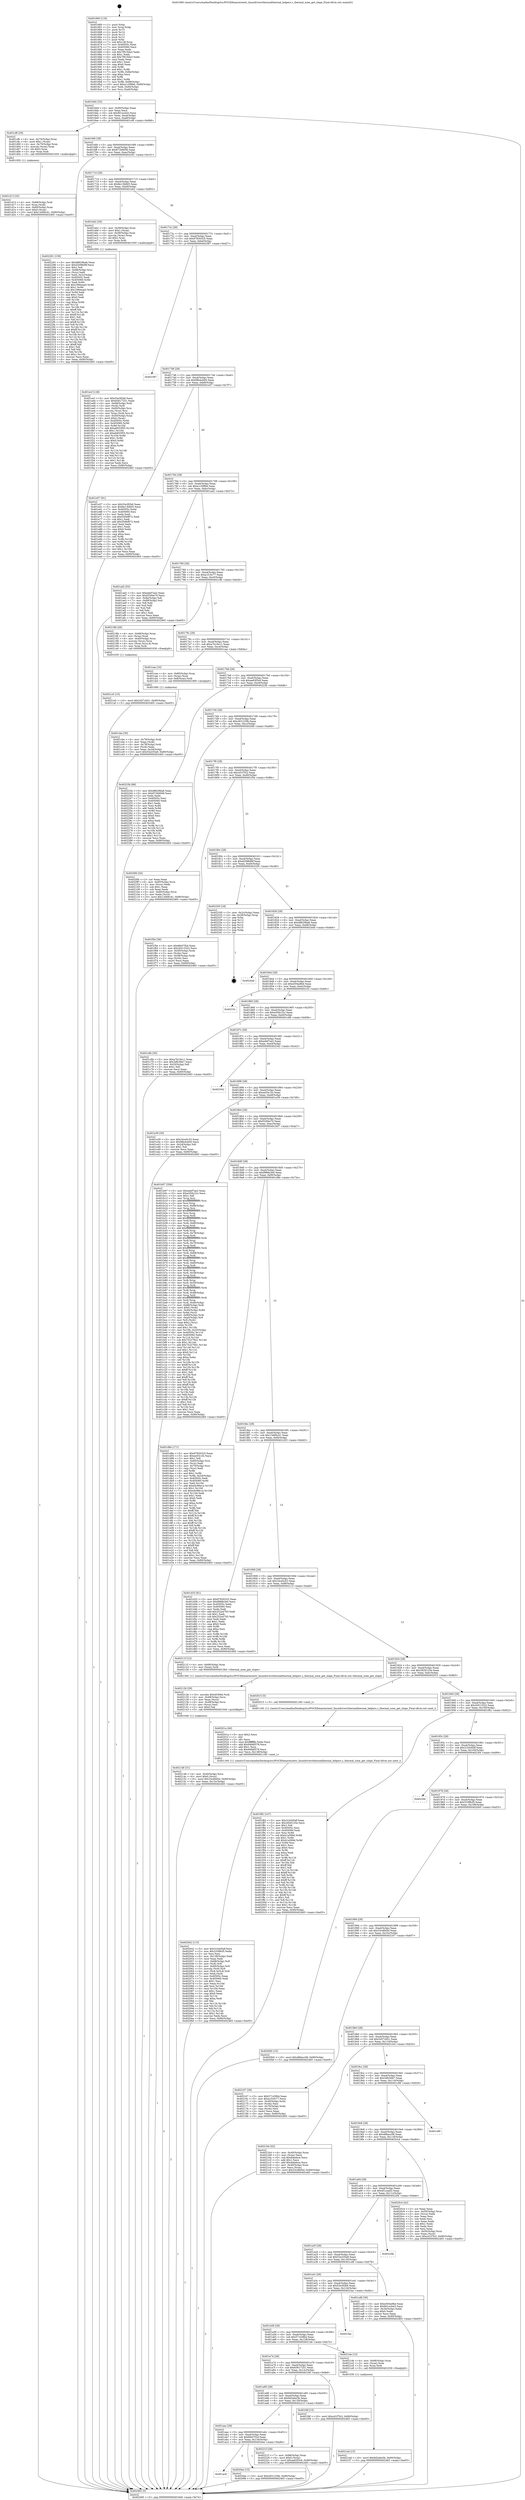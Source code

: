 digraph "0x401660" {
  label = "0x401660 (/mnt/c/Users/mathe/Desktop/tcc/POCII/binaries/extr_linuxdriversthermalthermal_helpers.c_thermal_zone_get_slope_Final-ollvm.out::main(0))"
  labelloc = "t"
  node[shape=record]

  Entry [label="",width=0.3,height=0.3,shape=circle,fillcolor=black,style=filled]
  "0x4016d4" [label="{
     0x4016d4 [32]\l
     | [instrs]\l
     &nbsp;&nbsp;0x4016d4 \<+6\>: mov -0x90(%rbp),%eax\l
     &nbsp;&nbsp;0x4016da \<+2\>: mov %eax,%ecx\l
     &nbsp;&nbsp;0x4016dc \<+6\>: sub $0x801ecb43,%ecx\l
     &nbsp;&nbsp;0x4016e2 \<+6\>: mov %eax,-0xa4(%rbp)\l
     &nbsp;&nbsp;0x4016e8 \<+6\>: mov %ecx,-0xa8(%rbp)\l
     &nbsp;&nbsp;0x4016ee \<+6\>: je 0000000000401cf6 \<main+0x696\>\l
  }"]
  "0x401cf6" [label="{
     0x401cf6 [29]\l
     | [instrs]\l
     &nbsp;&nbsp;0x401cf6 \<+4\>: mov -0x70(%rbp),%rax\l
     &nbsp;&nbsp;0x401cfa \<+6\>: movl $0x1,(%rax)\l
     &nbsp;&nbsp;0x401d00 \<+4\>: mov -0x70(%rbp),%rax\l
     &nbsp;&nbsp;0x401d04 \<+3\>: movslq (%rax),%rax\l
     &nbsp;&nbsp;0x401d07 \<+4\>: shl $0x3,%rax\l
     &nbsp;&nbsp;0x401d0b \<+3\>: mov %rax,%rdi\l
     &nbsp;&nbsp;0x401d0e \<+5\>: call 0000000000401050 \<malloc@plt\>\l
     | [calls]\l
     &nbsp;&nbsp;0x401050 \{1\} (unknown)\l
  }"]
  "0x4016f4" [label="{
     0x4016f4 [28]\l
     | [instrs]\l
     &nbsp;&nbsp;0x4016f4 \<+5\>: jmp 00000000004016f9 \<main+0x99\>\l
     &nbsp;&nbsp;0x4016f9 \<+6\>: mov -0xa4(%rbp),%eax\l
     &nbsp;&nbsp;0x4016ff \<+5\>: sub $0x872b6006,%eax\l
     &nbsp;&nbsp;0x401704 \<+6\>: mov %eax,-0xac(%rbp)\l
     &nbsp;&nbsp;0x40170a \<+6\>: je 0000000000402291 \<main+0xc31\>\l
  }"]
  Exit [label="",width=0.3,height=0.3,shape=circle,fillcolor=black,style=filled,peripheries=2]
  "0x402291" [label="{
     0x402291 [159]\l
     | [instrs]\l
     &nbsp;&nbsp;0x402291 \<+5\>: mov $0xd8629ba6,%eax\l
     &nbsp;&nbsp;0x402296 \<+5\>: mov $0xd2096d9f,%ecx\l
     &nbsp;&nbsp;0x40229b \<+2\>: mov $0x1,%dl\l
     &nbsp;&nbsp;0x40229d \<+7\>: mov -0x88(%rbp),%rsi\l
     &nbsp;&nbsp;0x4022a4 \<+2\>: mov (%rsi),%edi\l
     &nbsp;&nbsp;0x4022a6 \<+3\>: mov %edi,-0x2c(%rbp)\l
     &nbsp;&nbsp;0x4022a9 \<+7\>: mov 0x40505c,%edi\l
     &nbsp;&nbsp;0x4022b0 \<+8\>: mov 0x405060,%r8d\l
     &nbsp;&nbsp;0x4022b8 \<+3\>: mov %edi,%r9d\l
     &nbsp;&nbsp;0x4022bb \<+7\>: add $0x199eeaa5,%r9d\l
     &nbsp;&nbsp;0x4022c2 \<+4\>: sub $0x1,%r9d\l
     &nbsp;&nbsp;0x4022c6 \<+7\>: sub $0x199eeaa5,%r9d\l
     &nbsp;&nbsp;0x4022cd \<+4\>: imul %r9d,%edi\l
     &nbsp;&nbsp;0x4022d1 \<+3\>: and $0x1,%edi\l
     &nbsp;&nbsp;0x4022d4 \<+3\>: cmp $0x0,%edi\l
     &nbsp;&nbsp;0x4022d7 \<+4\>: sete %r10b\l
     &nbsp;&nbsp;0x4022db \<+4\>: cmp $0xa,%r8d\l
     &nbsp;&nbsp;0x4022df \<+4\>: setl %r11b\l
     &nbsp;&nbsp;0x4022e3 \<+3\>: mov %r10b,%bl\l
     &nbsp;&nbsp;0x4022e6 \<+3\>: xor $0xff,%bl\l
     &nbsp;&nbsp;0x4022e9 \<+3\>: mov %r11b,%r14b\l
     &nbsp;&nbsp;0x4022ec \<+4\>: xor $0xff,%r14b\l
     &nbsp;&nbsp;0x4022f0 \<+3\>: xor $0x1,%dl\l
     &nbsp;&nbsp;0x4022f3 \<+3\>: mov %bl,%r15b\l
     &nbsp;&nbsp;0x4022f6 \<+4\>: and $0xff,%r15b\l
     &nbsp;&nbsp;0x4022fa \<+3\>: and %dl,%r10b\l
     &nbsp;&nbsp;0x4022fd \<+3\>: mov %r14b,%r12b\l
     &nbsp;&nbsp;0x402300 \<+4\>: and $0xff,%r12b\l
     &nbsp;&nbsp;0x402304 \<+3\>: and %dl,%r11b\l
     &nbsp;&nbsp;0x402307 \<+3\>: or %r10b,%r15b\l
     &nbsp;&nbsp;0x40230a \<+3\>: or %r11b,%r12b\l
     &nbsp;&nbsp;0x40230d \<+3\>: xor %r12b,%r15b\l
     &nbsp;&nbsp;0x402310 \<+3\>: or %r14b,%bl\l
     &nbsp;&nbsp;0x402313 \<+3\>: xor $0xff,%bl\l
     &nbsp;&nbsp;0x402316 \<+3\>: or $0x1,%dl\l
     &nbsp;&nbsp;0x402319 \<+2\>: and %dl,%bl\l
     &nbsp;&nbsp;0x40231b \<+3\>: or %bl,%r15b\l
     &nbsp;&nbsp;0x40231e \<+4\>: test $0x1,%r15b\l
     &nbsp;&nbsp;0x402322 \<+3\>: cmovne %ecx,%eax\l
     &nbsp;&nbsp;0x402325 \<+6\>: mov %eax,-0x90(%rbp)\l
     &nbsp;&nbsp;0x40232b \<+5\>: jmp 0000000000402465 \<main+0xe05\>\l
  }"]
  "0x401710" [label="{
     0x401710 [28]\l
     | [instrs]\l
     &nbsp;&nbsp;0x401710 \<+5\>: jmp 0000000000401715 \<main+0xb5\>\l
     &nbsp;&nbsp;0x401715 \<+6\>: mov -0xa4(%rbp),%eax\l
     &nbsp;&nbsp;0x40171b \<+5\>: sub $0x8e13b9d3,%eax\l
     &nbsp;&nbsp;0x401720 \<+6\>: mov %eax,-0xb0(%rbp)\l
     &nbsp;&nbsp;0x401726 \<+6\>: je 0000000000401eb2 \<main+0x852\>\l
  }"]
  "0x4021ed" [label="{
     0x4021ed [15]\l
     | [instrs]\l
     &nbsp;&nbsp;0x4021ed \<+10\>: movl $0x6d2ebe3b,-0x90(%rbp)\l
     &nbsp;&nbsp;0x4021f7 \<+5\>: jmp 0000000000402465 \<main+0xe05\>\l
  }"]
  "0x401eb2" [label="{
     0x401eb2 [29]\l
     | [instrs]\l
     &nbsp;&nbsp;0x401eb2 \<+4\>: mov -0x58(%rbp),%rax\l
     &nbsp;&nbsp;0x401eb6 \<+6\>: movl $0x1,(%rax)\l
     &nbsp;&nbsp;0x401ebc \<+4\>: mov -0x58(%rbp),%rax\l
     &nbsp;&nbsp;0x401ec0 \<+3\>: movslq (%rax),%rax\l
     &nbsp;&nbsp;0x401ec3 \<+4\>: shl $0x2,%rax\l
     &nbsp;&nbsp;0x401ec7 \<+3\>: mov %rax,%rdi\l
     &nbsp;&nbsp;0x401eca \<+5\>: call 0000000000401050 \<malloc@plt\>\l
     | [calls]\l
     &nbsp;&nbsp;0x401050 \{1\} (unknown)\l
  }"]
  "0x40172c" [label="{
     0x40172c [28]\l
     | [instrs]\l
     &nbsp;&nbsp;0x40172c \<+5\>: jmp 0000000000401731 \<main+0xd1\>\l
     &nbsp;&nbsp;0x401731 \<+6\>: mov -0xa4(%rbp),%eax\l
     &nbsp;&nbsp;0x401737 \<+5\>: sub $0x97830325,%eax\l
     &nbsp;&nbsp;0x40173c \<+6\>: mov %eax,-0xb4(%rbp)\l
     &nbsp;&nbsp;0x401742 \<+6\>: je 0000000000402387 \<main+0xd27\>\l
  }"]
  "0x4021a5" [label="{
     0x4021a5 [15]\l
     | [instrs]\l
     &nbsp;&nbsp;0x4021a5 \<+10\>: movl $0x3457cb51,-0x90(%rbp)\l
     &nbsp;&nbsp;0x4021af \<+5\>: jmp 0000000000402465 \<main+0xe05\>\l
  }"]
  "0x402387" [label="{
     0x402387\l
  }", style=dashed]
  "0x401748" [label="{
     0x401748 [28]\l
     | [instrs]\l
     &nbsp;&nbsp;0x401748 \<+5\>: jmp 000000000040174d \<main+0xed\>\l
     &nbsp;&nbsp;0x40174d \<+6\>: mov -0xa4(%rbp),%eax\l
     &nbsp;&nbsp;0x401753 \<+5\>: sub $0x98e4cb00,%eax\l
     &nbsp;&nbsp;0x401758 \<+6\>: mov %eax,-0xb8(%rbp)\l
     &nbsp;&nbsp;0x40175e \<+6\>: je 0000000000401e57 \<main+0x7f7\>\l
  }"]
  "0x402148" [label="{
     0x402148 [31]\l
     | [instrs]\l
     &nbsp;&nbsp;0x402148 \<+4\>: mov -0x40(%rbp),%rcx\l
     &nbsp;&nbsp;0x40214c \<+6\>: movl $0x0,(%rcx)\l
     &nbsp;&nbsp;0x402152 \<+10\>: movl $0x33cd6d5d,-0x90(%rbp)\l
     &nbsp;&nbsp;0x40215c \<+6\>: mov %eax,-0x13c(%rbp)\l
     &nbsp;&nbsp;0x402162 \<+5\>: jmp 0000000000402465 \<main+0xe05\>\l
  }"]
  "0x401e57" [label="{
     0x401e57 [91]\l
     | [instrs]\l
     &nbsp;&nbsp;0x401e57 \<+5\>: mov $0x53e3f2b6,%eax\l
     &nbsp;&nbsp;0x401e5c \<+5\>: mov $0x8e13b9d3,%ecx\l
     &nbsp;&nbsp;0x401e61 \<+7\>: mov 0x40505c,%edx\l
     &nbsp;&nbsp;0x401e68 \<+7\>: mov 0x405060,%esi\l
     &nbsp;&nbsp;0x401e6f \<+2\>: mov %edx,%edi\l
     &nbsp;&nbsp;0x401e71 \<+6\>: sub $0x550bf872,%edi\l
     &nbsp;&nbsp;0x401e77 \<+3\>: sub $0x1,%edi\l
     &nbsp;&nbsp;0x401e7a \<+6\>: add $0x550bf872,%edi\l
     &nbsp;&nbsp;0x401e80 \<+3\>: imul %edi,%edx\l
     &nbsp;&nbsp;0x401e83 \<+3\>: and $0x1,%edx\l
     &nbsp;&nbsp;0x401e86 \<+3\>: cmp $0x0,%edx\l
     &nbsp;&nbsp;0x401e89 \<+4\>: sete %r8b\l
     &nbsp;&nbsp;0x401e8d \<+3\>: cmp $0xa,%esi\l
     &nbsp;&nbsp;0x401e90 \<+4\>: setl %r9b\l
     &nbsp;&nbsp;0x401e94 \<+3\>: mov %r8b,%r10b\l
     &nbsp;&nbsp;0x401e97 \<+3\>: and %r9b,%r10b\l
     &nbsp;&nbsp;0x401e9a \<+3\>: xor %r9b,%r8b\l
     &nbsp;&nbsp;0x401e9d \<+3\>: or %r8b,%r10b\l
     &nbsp;&nbsp;0x401ea0 \<+4\>: test $0x1,%r10b\l
     &nbsp;&nbsp;0x401ea4 \<+3\>: cmovne %ecx,%eax\l
     &nbsp;&nbsp;0x401ea7 \<+6\>: mov %eax,-0x90(%rbp)\l
     &nbsp;&nbsp;0x401ead \<+5\>: jmp 0000000000402465 \<main+0xe05\>\l
  }"]
  "0x401764" [label="{
     0x401764 [28]\l
     | [instrs]\l
     &nbsp;&nbsp;0x401764 \<+5\>: jmp 0000000000401769 \<main+0x109\>\l
     &nbsp;&nbsp;0x401769 \<+6\>: mov -0xa4(%rbp),%eax\l
     &nbsp;&nbsp;0x40176f \<+5\>: sub $0xa1c5f9b6,%eax\l
     &nbsp;&nbsp;0x401774 \<+6\>: mov %eax,-0xbc(%rbp)\l
     &nbsp;&nbsp;0x40177a \<+6\>: je 0000000000401ad2 \<main+0x472\>\l
  }"]
  "0x40212b" [label="{
     0x40212b [29]\l
     | [instrs]\l
     &nbsp;&nbsp;0x40212b \<+10\>: movabs $0x4030b6,%rdi\l
     &nbsp;&nbsp;0x402135 \<+4\>: mov -0x48(%rbp),%rcx\l
     &nbsp;&nbsp;0x402139 \<+2\>: mov %eax,(%rcx)\l
     &nbsp;&nbsp;0x40213b \<+4\>: mov -0x48(%rbp),%rcx\l
     &nbsp;&nbsp;0x40213f \<+2\>: mov (%rcx),%esi\l
     &nbsp;&nbsp;0x402141 \<+2\>: mov $0x0,%al\l
     &nbsp;&nbsp;0x402143 \<+5\>: call 0000000000401040 \<printf@plt\>\l
     | [calls]\l
     &nbsp;&nbsp;0x401040 \{1\} (unknown)\l
  }"]
  "0x401ad2" [label="{
     0x401ad2 [53]\l
     | [instrs]\l
     &nbsp;&nbsp;0x401ad2 \<+5\>: mov $0xedef7ae2,%eax\l
     &nbsp;&nbsp;0x401ad7 \<+5\>: mov $0xf3284e70,%ecx\l
     &nbsp;&nbsp;0x401adc \<+6\>: mov -0x8a(%rbp),%dl\l
     &nbsp;&nbsp;0x401ae2 \<+7\>: mov -0x89(%rbp),%sil\l
     &nbsp;&nbsp;0x401ae9 \<+3\>: mov %dl,%dil\l
     &nbsp;&nbsp;0x401aec \<+3\>: and %sil,%dil\l
     &nbsp;&nbsp;0x401aef \<+3\>: xor %sil,%dl\l
     &nbsp;&nbsp;0x401af2 \<+3\>: or %dl,%dil\l
     &nbsp;&nbsp;0x401af5 \<+4\>: test $0x1,%dil\l
     &nbsp;&nbsp;0x401af9 \<+3\>: cmovne %ecx,%eax\l
     &nbsp;&nbsp;0x401afc \<+6\>: mov %eax,-0x90(%rbp)\l
     &nbsp;&nbsp;0x401b02 \<+5\>: jmp 0000000000402465 \<main+0xe05\>\l
  }"]
  "0x401780" [label="{
     0x401780 [28]\l
     | [instrs]\l
     &nbsp;&nbsp;0x401780 \<+5\>: jmp 0000000000401785 \<main+0x125\>\l
     &nbsp;&nbsp;0x401785 \<+6\>: mov -0xa4(%rbp),%eax\l
     &nbsp;&nbsp;0x40178b \<+5\>: sub $0xa1f16c77,%eax\l
     &nbsp;&nbsp;0x401790 \<+6\>: mov %eax,-0xc0(%rbp)\l
     &nbsp;&nbsp;0x401796 \<+6\>: je 000000000040218b \<main+0xb2b\>\l
  }"]
  "0x402465" [label="{
     0x402465 [5]\l
     | [instrs]\l
     &nbsp;&nbsp;0x402465 \<+5\>: jmp 00000000004016d4 \<main+0x74\>\l
  }"]
  "0x401660" [label="{
     0x401660 [116]\l
     | [instrs]\l
     &nbsp;&nbsp;0x401660 \<+1\>: push %rbp\l
     &nbsp;&nbsp;0x401661 \<+3\>: mov %rsp,%rbp\l
     &nbsp;&nbsp;0x401664 \<+2\>: push %r15\l
     &nbsp;&nbsp;0x401666 \<+2\>: push %r14\l
     &nbsp;&nbsp;0x401668 \<+2\>: push %r13\l
     &nbsp;&nbsp;0x40166a \<+2\>: push %r12\l
     &nbsp;&nbsp;0x40166c \<+1\>: push %rbx\l
     &nbsp;&nbsp;0x40166d \<+7\>: sub $0x138,%rsp\l
     &nbsp;&nbsp;0x401674 \<+7\>: mov 0x40505c,%eax\l
     &nbsp;&nbsp;0x40167b \<+7\>: mov 0x405060,%ecx\l
     &nbsp;&nbsp;0x401682 \<+2\>: mov %eax,%edx\l
     &nbsp;&nbsp;0x401684 \<+6\>: sub $0x7f910da3,%edx\l
     &nbsp;&nbsp;0x40168a \<+3\>: sub $0x1,%edx\l
     &nbsp;&nbsp;0x40168d \<+6\>: add $0x7f910da3,%edx\l
     &nbsp;&nbsp;0x401693 \<+3\>: imul %edx,%eax\l
     &nbsp;&nbsp;0x401696 \<+3\>: and $0x1,%eax\l
     &nbsp;&nbsp;0x401699 \<+3\>: cmp $0x0,%eax\l
     &nbsp;&nbsp;0x40169c \<+4\>: sete %r8b\l
     &nbsp;&nbsp;0x4016a0 \<+4\>: and $0x1,%r8b\l
     &nbsp;&nbsp;0x4016a4 \<+7\>: mov %r8b,-0x8a(%rbp)\l
     &nbsp;&nbsp;0x4016ab \<+3\>: cmp $0xa,%ecx\l
     &nbsp;&nbsp;0x4016ae \<+4\>: setl %r8b\l
     &nbsp;&nbsp;0x4016b2 \<+4\>: and $0x1,%r8b\l
     &nbsp;&nbsp;0x4016b6 \<+7\>: mov %r8b,-0x89(%rbp)\l
     &nbsp;&nbsp;0x4016bd \<+10\>: movl $0xa1c5f9b6,-0x90(%rbp)\l
     &nbsp;&nbsp;0x4016c7 \<+6\>: mov %edi,-0x94(%rbp)\l
     &nbsp;&nbsp;0x4016cd \<+7\>: mov %rsi,-0xa0(%rbp)\l
  }"]
  "0x401ac8" [label="{
     0x401ac8\l
  }", style=dashed]
  "0x40218b" [label="{
     0x40218b [26]\l
     | [instrs]\l
     &nbsp;&nbsp;0x40218b \<+4\>: mov -0x68(%rbp),%rax\l
     &nbsp;&nbsp;0x40218f \<+3\>: mov (%rax),%rax\l
     &nbsp;&nbsp;0x402192 \<+4\>: mov -0x40(%rbp),%rcx\l
     &nbsp;&nbsp;0x402196 \<+3\>: movslq (%rcx),%rcx\l
     &nbsp;&nbsp;0x402199 \<+4\>: mov (%rax,%rcx,8),%rax\l
     &nbsp;&nbsp;0x40219d \<+3\>: mov %rax,%rdi\l
     &nbsp;&nbsp;0x4021a0 \<+5\>: call 0000000000401030 \<free@plt\>\l
     | [calls]\l
     &nbsp;&nbsp;0x401030 \{1\} (unknown)\l
  }"]
  "0x40179c" [label="{
     0x40179c [28]\l
     | [instrs]\l
     &nbsp;&nbsp;0x40179c \<+5\>: jmp 00000000004017a1 \<main+0x141\>\l
     &nbsp;&nbsp;0x4017a1 \<+6\>: mov -0xa4(%rbp),%eax\l
     &nbsp;&nbsp;0x4017a7 \<+5\>: sub $0xa7b10e11,%eax\l
     &nbsp;&nbsp;0x4017ac \<+6\>: mov %eax,-0xc4(%rbp)\l
     &nbsp;&nbsp;0x4017b2 \<+6\>: je 0000000000401caa \<main+0x64a\>\l
  }"]
  "0x4020ee" [label="{
     0x4020ee [15]\l
     | [instrs]\l
     &nbsp;&nbsp;0x4020ee \<+10\>: movl $0xc831229b,-0x90(%rbp)\l
     &nbsp;&nbsp;0x4020f8 \<+5\>: jmp 0000000000402465 \<main+0xe05\>\l
  }"]
  "0x401caa" [label="{
     0x401caa [16]\l
     | [instrs]\l
     &nbsp;&nbsp;0x401caa \<+4\>: mov -0x80(%rbp),%rax\l
     &nbsp;&nbsp;0x401cae \<+3\>: mov (%rax),%rax\l
     &nbsp;&nbsp;0x401cb1 \<+4\>: mov 0x8(%rax),%rdi\l
     &nbsp;&nbsp;0x401cb5 \<+5\>: call 0000000000401060 \<atoi@plt\>\l
     | [calls]\l
     &nbsp;&nbsp;0x401060 \{1\} (unknown)\l
  }"]
  "0x4017b8" [label="{
     0x4017b8 [28]\l
     | [instrs]\l
     &nbsp;&nbsp;0x4017b8 \<+5\>: jmp 00000000004017bd \<main+0x15d\>\l
     &nbsp;&nbsp;0x4017bd \<+6\>: mov -0xa4(%rbp),%eax\l
     &nbsp;&nbsp;0x4017c3 \<+5\>: sub $0xaa63f3c6,%eax\l
     &nbsp;&nbsp;0x4017c8 \<+6\>: mov %eax,-0xc8(%rbp)\l
     &nbsp;&nbsp;0x4017ce \<+6\>: je 000000000040223b \<main+0xbdb\>\l
  }"]
  "0x401aac" [label="{
     0x401aac [28]\l
     | [instrs]\l
     &nbsp;&nbsp;0x401aac \<+5\>: jmp 0000000000401ab1 \<main+0x451\>\l
     &nbsp;&nbsp;0x401ab1 \<+6\>: mov -0xa4(%rbp),%eax\l
     &nbsp;&nbsp;0x401ab7 \<+5\>: sub $0x6fe07f2d,%eax\l
     &nbsp;&nbsp;0x401abc \<+6\>: mov %eax,-0x134(%rbp)\l
     &nbsp;&nbsp;0x401ac2 \<+6\>: je 00000000004020ee \<main+0xa8e\>\l
  }"]
  "0x40223b" [label="{
     0x40223b [86]\l
     | [instrs]\l
     &nbsp;&nbsp;0x40223b \<+5\>: mov $0xd8629ba6,%eax\l
     &nbsp;&nbsp;0x402240 \<+5\>: mov $0x872b6006,%ecx\l
     &nbsp;&nbsp;0x402245 \<+2\>: xor %edx,%edx\l
     &nbsp;&nbsp;0x402247 \<+7\>: mov 0x40505c,%esi\l
     &nbsp;&nbsp;0x40224e \<+7\>: mov 0x405060,%edi\l
     &nbsp;&nbsp;0x402255 \<+3\>: sub $0x1,%edx\l
     &nbsp;&nbsp;0x402258 \<+3\>: mov %esi,%r8d\l
     &nbsp;&nbsp;0x40225b \<+3\>: add %edx,%r8d\l
     &nbsp;&nbsp;0x40225e \<+4\>: imul %r8d,%esi\l
     &nbsp;&nbsp;0x402262 \<+3\>: and $0x1,%esi\l
     &nbsp;&nbsp;0x402265 \<+3\>: cmp $0x0,%esi\l
     &nbsp;&nbsp;0x402268 \<+4\>: sete %r9b\l
     &nbsp;&nbsp;0x40226c \<+3\>: cmp $0xa,%edi\l
     &nbsp;&nbsp;0x40226f \<+4\>: setl %r10b\l
     &nbsp;&nbsp;0x402273 \<+3\>: mov %r9b,%r11b\l
     &nbsp;&nbsp;0x402276 \<+3\>: and %r10b,%r11b\l
     &nbsp;&nbsp;0x402279 \<+3\>: xor %r10b,%r9b\l
     &nbsp;&nbsp;0x40227c \<+3\>: or %r9b,%r11b\l
     &nbsp;&nbsp;0x40227f \<+4\>: test $0x1,%r11b\l
     &nbsp;&nbsp;0x402283 \<+3\>: cmovne %ecx,%eax\l
     &nbsp;&nbsp;0x402286 \<+6\>: mov %eax,-0x90(%rbp)\l
     &nbsp;&nbsp;0x40228c \<+5\>: jmp 0000000000402465 \<main+0xe05\>\l
  }"]
  "0x4017d4" [label="{
     0x4017d4 [28]\l
     | [instrs]\l
     &nbsp;&nbsp;0x4017d4 \<+5\>: jmp 00000000004017d9 \<main+0x179\>\l
     &nbsp;&nbsp;0x4017d9 \<+6\>: mov -0xa4(%rbp),%eax\l
     &nbsp;&nbsp;0x4017df \<+5\>: sub $0xc831229b,%eax\l
     &nbsp;&nbsp;0x4017e4 \<+6\>: mov %eax,-0xcc(%rbp)\l
     &nbsp;&nbsp;0x4017ea \<+6\>: je 00000000004020fd \<main+0xa9d\>\l
  }"]
  "0x40221f" [label="{
     0x40221f [28]\l
     | [instrs]\l
     &nbsp;&nbsp;0x40221f \<+7\>: mov -0x88(%rbp),%rax\l
     &nbsp;&nbsp;0x402226 \<+6\>: movl $0x0,(%rax)\l
     &nbsp;&nbsp;0x40222c \<+10\>: movl $0xaa63f3c6,-0x90(%rbp)\l
     &nbsp;&nbsp;0x402236 \<+5\>: jmp 0000000000402465 \<main+0xe05\>\l
  }"]
  "0x4020fd" [label="{
     0x4020fd [34]\l
     | [instrs]\l
     &nbsp;&nbsp;0x4020fd \<+2\>: xor %eax,%eax\l
     &nbsp;&nbsp;0x4020ff \<+4\>: mov -0x60(%rbp),%rcx\l
     &nbsp;&nbsp;0x402103 \<+2\>: mov (%rcx),%edx\l
     &nbsp;&nbsp;0x402105 \<+3\>: sub $0x1,%eax\l
     &nbsp;&nbsp;0x402108 \<+2\>: sub %eax,%edx\l
     &nbsp;&nbsp;0x40210a \<+4\>: mov -0x60(%rbp),%rcx\l
     &nbsp;&nbsp;0x40210e \<+2\>: mov %edx,(%rcx)\l
     &nbsp;&nbsp;0x402110 \<+10\>: movl $0x13d06c41,-0x90(%rbp)\l
     &nbsp;&nbsp;0x40211a \<+5\>: jmp 0000000000402465 \<main+0xe05\>\l
  }"]
  "0x4017f0" [label="{
     0x4017f0 [28]\l
     | [instrs]\l
     &nbsp;&nbsp;0x4017f0 \<+5\>: jmp 00000000004017f5 \<main+0x195\>\l
     &nbsp;&nbsp;0x4017f5 \<+6\>: mov -0xa4(%rbp),%eax\l
     &nbsp;&nbsp;0x4017fb \<+5\>: sub $0xcd1f7fc2,%eax\l
     &nbsp;&nbsp;0x401800 \<+6\>: mov %eax,-0xd0(%rbp)\l
     &nbsp;&nbsp;0x401806 \<+6\>: je 0000000000401f5e \<main+0x8fe\>\l
  }"]
  "0x402042" [label="{
     0x402042 [115]\l
     | [instrs]\l
     &nbsp;&nbsp;0x402042 \<+5\>: mov $0x31b5d5df,%ecx\l
     &nbsp;&nbsp;0x402047 \<+5\>: mov $0x333f8cf5,%edx\l
     &nbsp;&nbsp;0x40204c \<+2\>: xor %esi,%esi\l
     &nbsp;&nbsp;0x40204e \<+6\>: mov -0x138(%rbp),%edi\l
     &nbsp;&nbsp;0x402054 \<+3\>: imul %eax,%edi\l
     &nbsp;&nbsp;0x402057 \<+4\>: mov -0x68(%rbp),%r8\l
     &nbsp;&nbsp;0x40205b \<+3\>: mov (%r8),%r8\l
     &nbsp;&nbsp;0x40205e \<+4\>: mov -0x60(%rbp),%r9\l
     &nbsp;&nbsp;0x402062 \<+3\>: movslq (%r9),%r9\l
     &nbsp;&nbsp;0x402065 \<+4\>: mov (%r8,%r9,8),%r8\l
     &nbsp;&nbsp;0x402069 \<+3\>: mov %edi,(%r8)\l
     &nbsp;&nbsp;0x40206c \<+7\>: mov 0x40505c,%eax\l
     &nbsp;&nbsp;0x402073 \<+7\>: mov 0x405060,%edi\l
     &nbsp;&nbsp;0x40207a \<+3\>: sub $0x1,%esi\l
     &nbsp;&nbsp;0x40207d \<+3\>: mov %eax,%r10d\l
     &nbsp;&nbsp;0x402080 \<+3\>: add %esi,%r10d\l
     &nbsp;&nbsp;0x402083 \<+4\>: imul %r10d,%eax\l
     &nbsp;&nbsp;0x402087 \<+3\>: and $0x1,%eax\l
     &nbsp;&nbsp;0x40208a \<+3\>: cmp $0x0,%eax\l
     &nbsp;&nbsp;0x40208d \<+4\>: sete %r11b\l
     &nbsp;&nbsp;0x402091 \<+3\>: cmp $0xa,%edi\l
     &nbsp;&nbsp;0x402094 \<+3\>: setl %bl\l
     &nbsp;&nbsp;0x402097 \<+3\>: mov %r11b,%r14b\l
     &nbsp;&nbsp;0x40209a \<+3\>: and %bl,%r14b\l
     &nbsp;&nbsp;0x40209d \<+3\>: xor %bl,%r11b\l
     &nbsp;&nbsp;0x4020a0 \<+3\>: or %r11b,%r14b\l
     &nbsp;&nbsp;0x4020a3 \<+4\>: test $0x1,%r14b\l
     &nbsp;&nbsp;0x4020a7 \<+3\>: cmovne %edx,%ecx\l
     &nbsp;&nbsp;0x4020aa \<+6\>: mov %ecx,-0x90(%rbp)\l
     &nbsp;&nbsp;0x4020b0 \<+5\>: jmp 0000000000402465 \<main+0xe05\>\l
  }"]
  "0x401f5e" [label="{
     0x401f5e [36]\l
     | [instrs]\l
     &nbsp;&nbsp;0x401f5e \<+5\>: mov $0x6fe07f2d,%eax\l
     &nbsp;&nbsp;0x401f63 \<+5\>: mov $0x2b513322,%ecx\l
     &nbsp;&nbsp;0x401f68 \<+4\>: mov -0x50(%rbp),%rdx\l
     &nbsp;&nbsp;0x401f6c \<+2\>: mov (%rdx),%esi\l
     &nbsp;&nbsp;0x401f6e \<+4\>: mov -0x58(%rbp),%rdx\l
     &nbsp;&nbsp;0x401f72 \<+2\>: cmp (%rdx),%esi\l
     &nbsp;&nbsp;0x401f74 \<+3\>: cmovl %ecx,%eax\l
     &nbsp;&nbsp;0x401f77 \<+6\>: mov %eax,-0x90(%rbp)\l
     &nbsp;&nbsp;0x401f7d \<+5\>: jmp 0000000000402465 \<main+0xe05\>\l
  }"]
  "0x40180c" [label="{
     0x40180c [28]\l
     | [instrs]\l
     &nbsp;&nbsp;0x40180c \<+5\>: jmp 0000000000401811 \<main+0x1b1\>\l
     &nbsp;&nbsp;0x401811 \<+6\>: mov -0xa4(%rbp),%eax\l
     &nbsp;&nbsp;0x401817 \<+5\>: sub $0xd2096d9f,%eax\l
     &nbsp;&nbsp;0x40181c \<+6\>: mov %eax,-0xd4(%rbp)\l
     &nbsp;&nbsp;0x401822 \<+6\>: je 0000000000402330 \<main+0xcd0\>\l
  }"]
  "0x40201a" [label="{
     0x40201a [40]\l
     | [instrs]\l
     &nbsp;&nbsp;0x40201a \<+5\>: mov $0x2,%ecx\l
     &nbsp;&nbsp;0x40201f \<+1\>: cltd\l
     &nbsp;&nbsp;0x402020 \<+2\>: idiv %ecx\l
     &nbsp;&nbsp;0x402022 \<+6\>: imul $0xfffffffe,%edx,%ecx\l
     &nbsp;&nbsp;0x402028 \<+6\>: add $0x948df378,%ecx\l
     &nbsp;&nbsp;0x40202e \<+3\>: add $0x1,%ecx\l
     &nbsp;&nbsp;0x402031 \<+6\>: sub $0x948df378,%ecx\l
     &nbsp;&nbsp;0x402037 \<+6\>: mov %ecx,-0x138(%rbp)\l
     &nbsp;&nbsp;0x40203d \<+5\>: call 0000000000401160 \<next_i\>\l
     | [calls]\l
     &nbsp;&nbsp;0x401160 \{1\} (/mnt/c/Users/mathe/Desktop/tcc/POCII/binaries/extr_linuxdriversthermalthermal_helpers.c_thermal_zone_get_slope_Final-ollvm.out::next_i)\l
  }"]
  "0x402330" [label="{
     0x402330 [18]\l
     | [instrs]\l
     &nbsp;&nbsp;0x402330 \<+3\>: mov -0x2c(%rbp),%eax\l
     &nbsp;&nbsp;0x402333 \<+4\>: lea -0x28(%rbp),%rsp\l
     &nbsp;&nbsp;0x402337 \<+1\>: pop %rbx\l
     &nbsp;&nbsp;0x402338 \<+2\>: pop %r12\l
     &nbsp;&nbsp;0x40233a \<+2\>: pop %r13\l
     &nbsp;&nbsp;0x40233c \<+2\>: pop %r14\l
     &nbsp;&nbsp;0x40233e \<+2\>: pop %r15\l
     &nbsp;&nbsp;0x402340 \<+1\>: pop %rbp\l
     &nbsp;&nbsp;0x402341 \<+1\>: ret\l
  }"]
  "0x401828" [label="{
     0x401828 [28]\l
     | [instrs]\l
     &nbsp;&nbsp;0x401828 \<+5\>: jmp 000000000040182d \<main+0x1cd\>\l
     &nbsp;&nbsp;0x40182d \<+6\>: mov -0xa4(%rbp),%eax\l
     &nbsp;&nbsp;0x401833 \<+5\>: sub $0xd8629ba6,%eax\l
     &nbsp;&nbsp;0x401838 \<+6\>: mov %eax,-0xd8(%rbp)\l
     &nbsp;&nbsp;0x40183e \<+6\>: je 000000000040244d \<main+0xded\>\l
  }"]
  "0x401a90" [label="{
     0x401a90 [28]\l
     | [instrs]\l
     &nbsp;&nbsp;0x401a90 \<+5\>: jmp 0000000000401a95 \<main+0x435\>\l
     &nbsp;&nbsp;0x401a95 \<+6\>: mov -0xa4(%rbp),%eax\l
     &nbsp;&nbsp;0x401a9b \<+5\>: sub $0x6d2ebe3b,%eax\l
     &nbsp;&nbsp;0x401aa0 \<+6\>: mov %eax,-0x130(%rbp)\l
     &nbsp;&nbsp;0x401aa6 \<+6\>: je 000000000040221f \<main+0xbbf\>\l
  }"]
  "0x40244d" [label="{
     0x40244d\l
  }", style=dashed]
  "0x401844" [label="{
     0x401844 [28]\l
     | [instrs]\l
     &nbsp;&nbsp;0x401844 \<+5\>: jmp 0000000000401849 \<main+0x1e9\>\l
     &nbsp;&nbsp;0x401849 \<+6\>: mov -0xa4(%rbp),%eax\l
     &nbsp;&nbsp;0x40184f \<+5\>: sub $0xe504a9bd,%eax\l
     &nbsp;&nbsp;0x401854 \<+6\>: mov %eax,-0xdc(%rbp)\l
     &nbsp;&nbsp;0x40185a \<+6\>: je 00000000004021fc \<main+0xb9c\>\l
  }"]
  "0x401f4f" [label="{
     0x401f4f [15]\l
     | [instrs]\l
     &nbsp;&nbsp;0x401f4f \<+10\>: movl $0xcd1f7fc2,-0x90(%rbp)\l
     &nbsp;&nbsp;0x401f59 \<+5\>: jmp 0000000000402465 \<main+0xe05\>\l
  }"]
  "0x4021fc" [label="{
     0x4021fc\l
  }", style=dashed]
  "0x401860" [label="{
     0x401860 [28]\l
     | [instrs]\l
     &nbsp;&nbsp;0x401860 \<+5\>: jmp 0000000000401865 \<main+0x205\>\l
     &nbsp;&nbsp;0x401865 \<+6\>: mov -0xa4(%rbp),%eax\l
     &nbsp;&nbsp;0x40186b \<+5\>: sub $0xe556c22c,%eax\l
     &nbsp;&nbsp;0x401870 \<+6\>: mov %eax,-0xe0(%rbp)\l
     &nbsp;&nbsp;0x401876 \<+6\>: je 0000000000401c6b \<main+0x60b\>\l
  }"]
  "0x401a74" [label="{
     0x401a74 [28]\l
     | [instrs]\l
     &nbsp;&nbsp;0x401a74 \<+5\>: jmp 0000000000401a79 \<main+0x419\>\l
     &nbsp;&nbsp;0x401a79 \<+6\>: mov -0xa4(%rbp),%eax\l
     &nbsp;&nbsp;0x401a7f \<+5\>: sub $0x63617251,%eax\l
     &nbsp;&nbsp;0x401a84 \<+6\>: mov %eax,-0x12c(%rbp)\l
     &nbsp;&nbsp;0x401a8a \<+6\>: je 0000000000401f4f \<main+0x8ef\>\l
  }"]
  "0x401c6b" [label="{
     0x401c6b [30]\l
     | [instrs]\l
     &nbsp;&nbsp;0x401c6b \<+5\>: mov $0xa7b10e11,%eax\l
     &nbsp;&nbsp;0x401c70 \<+5\>: mov $0x3dfc56b7,%ecx\l
     &nbsp;&nbsp;0x401c75 \<+3\>: mov -0x35(%rbp),%dl\l
     &nbsp;&nbsp;0x401c78 \<+3\>: test $0x1,%dl\l
     &nbsp;&nbsp;0x401c7b \<+3\>: cmovne %ecx,%eax\l
     &nbsp;&nbsp;0x401c7e \<+6\>: mov %eax,-0x90(%rbp)\l
     &nbsp;&nbsp;0x401c84 \<+5\>: jmp 0000000000402465 \<main+0xe05\>\l
  }"]
  "0x40187c" [label="{
     0x40187c [28]\l
     | [instrs]\l
     &nbsp;&nbsp;0x40187c \<+5\>: jmp 0000000000401881 \<main+0x221\>\l
     &nbsp;&nbsp;0x401881 \<+6\>: mov -0xa4(%rbp),%eax\l
     &nbsp;&nbsp;0x401887 \<+5\>: sub $0xedef7ae2,%eax\l
     &nbsp;&nbsp;0x40188c \<+6\>: mov %eax,-0xe4(%rbp)\l
     &nbsp;&nbsp;0x401892 \<+6\>: je 0000000000402342 \<main+0xce2\>\l
  }"]
  "0x4021de" [label="{
     0x4021de [15]\l
     | [instrs]\l
     &nbsp;&nbsp;0x4021de \<+4\>: mov -0x68(%rbp),%rax\l
     &nbsp;&nbsp;0x4021e2 \<+3\>: mov (%rax),%rax\l
     &nbsp;&nbsp;0x4021e5 \<+3\>: mov %rax,%rdi\l
     &nbsp;&nbsp;0x4021e8 \<+5\>: call 0000000000401030 \<free@plt\>\l
     | [calls]\l
     &nbsp;&nbsp;0x401030 \{1\} (unknown)\l
  }"]
  "0x402342" [label="{
     0x402342\l
  }", style=dashed]
  "0x401898" [label="{
     0x401898 [28]\l
     | [instrs]\l
     &nbsp;&nbsp;0x401898 \<+5\>: jmp 000000000040189d \<main+0x23d\>\l
     &nbsp;&nbsp;0x40189d \<+6\>: mov -0xa4(%rbp),%eax\l
     &nbsp;&nbsp;0x4018a3 \<+5\>: sub $0xee55c1fc,%eax\l
     &nbsp;&nbsp;0x4018a8 \<+6\>: mov %eax,-0xe8(%rbp)\l
     &nbsp;&nbsp;0x4018ae \<+6\>: je 0000000000401e39 \<main+0x7d9\>\l
  }"]
  "0x401a58" [label="{
     0x401a58 [28]\l
     | [instrs]\l
     &nbsp;&nbsp;0x401a58 \<+5\>: jmp 0000000000401a5d \<main+0x3fd\>\l
     &nbsp;&nbsp;0x401a5d \<+6\>: mov -0xa4(%rbp),%eax\l
     &nbsp;&nbsp;0x401a63 \<+5\>: sub $0x571d3fb4,%eax\l
     &nbsp;&nbsp;0x401a68 \<+6\>: mov %eax,-0x128(%rbp)\l
     &nbsp;&nbsp;0x401a6e \<+6\>: je 00000000004021de \<main+0xb7e\>\l
  }"]
  "0x401e39" [label="{
     0x401e39 [30]\l
     | [instrs]\l
     &nbsp;&nbsp;0x401e39 \<+5\>: mov $0x24ce0c53,%eax\l
     &nbsp;&nbsp;0x401e3e \<+5\>: mov $0x98e4cb00,%ecx\l
     &nbsp;&nbsp;0x401e43 \<+3\>: mov -0x2d(%rbp),%dl\l
     &nbsp;&nbsp;0x401e46 \<+3\>: test $0x1,%dl\l
     &nbsp;&nbsp;0x401e49 \<+3\>: cmovne %ecx,%eax\l
     &nbsp;&nbsp;0x401e4c \<+6\>: mov %eax,-0x90(%rbp)\l
     &nbsp;&nbsp;0x401e52 \<+5\>: jmp 0000000000402465 \<main+0xe05\>\l
  }"]
  "0x4018b4" [label="{
     0x4018b4 [28]\l
     | [instrs]\l
     &nbsp;&nbsp;0x4018b4 \<+5\>: jmp 00000000004018b9 \<main+0x259\>\l
     &nbsp;&nbsp;0x4018b9 \<+6\>: mov -0xa4(%rbp),%eax\l
     &nbsp;&nbsp;0x4018bf \<+5\>: sub $0xf3284e70,%eax\l
     &nbsp;&nbsp;0x4018c4 \<+6\>: mov %eax,-0xec(%rbp)\l
     &nbsp;&nbsp;0x4018ca \<+6\>: je 0000000000401b07 \<main+0x4a7\>\l
  }"]
  "0x4023ac" [label="{
     0x4023ac\l
  }", style=dashed]
  "0x401b07" [label="{
     0x401b07 [356]\l
     | [instrs]\l
     &nbsp;&nbsp;0x401b07 \<+5\>: mov $0xedef7ae2,%eax\l
     &nbsp;&nbsp;0x401b0c \<+5\>: mov $0xe556c22c,%ecx\l
     &nbsp;&nbsp;0x401b11 \<+2\>: mov $0x1,%dl\l
     &nbsp;&nbsp;0x401b13 \<+3\>: mov %rsp,%rsi\l
     &nbsp;&nbsp;0x401b16 \<+4\>: add $0xfffffffffffffff0,%rsi\l
     &nbsp;&nbsp;0x401b1a \<+3\>: mov %rsi,%rsp\l
     &nbsp;&nbsp;0x401b1d \<+7\>: mov %rsi,-0x88(%rbp)\l
     &nbsp;&nbsp;0x401b24 \<+3\>: mov %rsp,%rsi\l
     &nbsp;&nbsp;0x401b27 \<+4\>: add $0xfffffffffffffff0,%rsi\l
     &nbsp;&nbsp;0x401b2b \<+3\>: mov %rsi,%rsp\l
     &nbsp;&nbsp;0x401b2e \<+3\>: mov %rsp,%rdi\l
     &nbsp;&nbsp;0x401b31 \<+4\>: add $0xfffffffffffffff0,%rdi\l
     &nbsp;&nbsp;0x401b35 \<+3\>: mov %rdi,%rsp\l
     &nbsp;&nbsp;0x401b38 \<+4\>: mov %rdi,-0x80(%rbp)\l
     &nbsp;&nbsp;0x401b3c \<+3\>: mov %rsp,%rdi\l
     &nbsp;&nbsp;0x401b3f \<+4\>: add $0xfffffffffffffff0,%rdi\l
     &nbsp;&nbsp;0x401b43 \<+3\>: mov %rdi,%rsp\l
     &nbsp;&nbsp;0x401b46 \<+4\>: mov %rdi,-0x78(%rbp)\l
     &nbsp;&nbsp;0x401b4a \<+3\>: mov %rsp,%rdi\l
     &nbsp;&nbsp;0x401b4d \<+4\>: add $0xfffffffffffffff0,%rdi\l
     &nbsp;&nbsp;0x401b51 \<+3\>: mov %rdi,%rsp\l
     &nbsp;&nbsp;0x401b54 \<+4\>: mov %rdi,-0x70(%rbp)\l
     &nbsp;&nbsp;0x401b58 \<+3\>: mov %rsp,%rdi\l
     &nbsp;&nbsp;0x401b5b \<+4\>: add $0xfffffffffffffff0,%rdi\l
     &nbsp;&nbsp;0x401b5f \<+3\>: mov %rdi,%rsp\l
     &nbsp;&nbsp;0x401b62 \<+4\>: mov %rdi,-0x68(%rbp)\l
     &nbsp;&nbsp;0x401b66 \<+3\>: mov %rsp,%rdi\l
     &nbsp;&nbsp;0x401b69 \<+4\>: add $0xfffffffffffffff0,%rdi\l
     &nbsp;&nbsp;0x401b6d \<+3\>: mov %rdi,%rsp\l
     &nbsp;&nbsp;0x401b70 \<+4\>: mov %rdi,-0x60(%rbp)\l
     &nbsp;&nbsp;0x401b74 \<+3\>: mov %rsp,%rdi\l
     &nbsp;&nbsp;0x401b77 \<+4\>: add $0xfffffffffffffff0,%rdi\l
     &nbsp;&nbsp;0x401b7b \<+3\>: mov %rdi,%rsp\l
     &nbsp;&nbsp;0x401b7e \<+4\>: mov %rdi,-0x58(%rbp)\l
     &nbsp;&nbsp;0x401b82 \<+3\>: mov %rsp,%rdi\l
     &nbsp;&nbsp;0x401b85 \<+4\>: add $0xfffffffffffffff0,%rdi\l
     &nbsp;&nbsp;0x401b89 \<+3\>: mov %rdi,%rsp\l
     &nbsp;&nbsp;0x401b8c \<+4\>: mov %rdi,-0x50(%rbp)\l
     &nbsp;&nbsp;0x401b90 \<+3\>: mov %rsp,%rdi\l
     &nbsp;&nbsp;0x401b93 \<+4\>: add $0xfffffffffffffff0,%rdi\l
     &nbsp;&nbsp;0x401b97 \<+3\>: mov %rdi,%rsp\l
     &nbsp;&nbsp;0x401b9a \<+4\>: mov %rdi,-0x48(%rbp)\l
     &nbsp;&nbsp;0x401b9e \<+3\>: mov %rsp,%rdi\l
     &nbsp;&nbsp;0x401ba1 \<+4\>: add $0xfffffffffffffff0,%rdi\l
     &nbsp;&nbsp;0x401ba5 \<+3\>: mov %rdi,%rsp\l
     &nbsp;&nbsp;0x401ba8 \<+4\>: mov %rdi,-0x40(%rbp)\l
     &nbsp;&nbsp;0x401bac \<+7\>: mov -0x88(%rbp),%rdi\l
     &nbsp;&nbsp;0x401bb3 \<+6\>: movl $0x0,(%rdi)\l
     &nbsp;&nbsp;0x401bb9 \<+7\>: mov -0x94(%rbp),%r8d\l
     &nbsp;&nbsp;0x401bc0 \<+3\>: mov %r8d,(%rsi)\l
     &nbsp;&nbsp;0x401bc3 \<+4\>: mov -0x80(%rbp),%rdi\l
     &nbsp;&nbsp;0x401bc7 \<+7\>: mov -0xa0(%rbp),%r9\l
     &nbsp;&nbsp;0x401bce \<+3\>: mov %r9,(%rdi)\l
     &nbsp;&nbsp;0x401bd1 \<+3\>: cmpl $0x2,(%rsi)\l
     &nbsp;&nbsp;0x401bd4 \<+4\>: setne %r10b\l
     &nbsp;&nbsp;0x401bd8 \<+4\>: and $0x1,%r10b\l
     &nbsp;&nbsp;0x401bdc \<+4\>: mov %r10b,-0x35(%rbp)\l
     &nbsp;&nbsp;0x401be0 \<+8\>: mov 0x40505c,%r11d\l
     &nbsp;&nbsp;0x401be8 \<+7\>: mov 0x405060,%ebx\l
     &nbsp;&nbsp;0x401bef \<+3\>: mov %r11d,%r14d\l
     &nbsp;&nbsp;0x401bf2 \<+7\>: sub $0x75227941,%r14d\l
     &nbsp;&nbsp;0x401bf9 \<+4\>: sub $0x1,%r14d\l
     &nbsp;&nbsp;0x401bfd \<+7\>: add $0x75227941,%r14d\l
     &nbsp;&nbsp;0x401c04 \<+4\>: imul %r14d,%r11d\l
     &nbsp;&nbsp;0x401c08 \<+4\>: and $0x1,%r11d\l
     &nbsp;&nbsp;0x401c0c \<+4\>: cmp $0x0,%r11d\l
     &nbsp;&nbsp;0x401c10 \<+4\>: sete %r10b\l
     &nbsp;&nbsp;0x401c14 \<+3\>: cmp $0xa,%ebx\l
     &nbsp;&nbsp;0x401c17 \<+4\>: setl %r15b\l
     &nbsp;&nbsp;0x401c1b \<+3\>: mov %r10b,%r12b\l
     &nbsp;&nbsp;0x401c1e \<+4\>: xor $0xff,%r12b\l
     &nbsp;&nbsp;0x401c22 \<+3\>: mov %r15b,%r13b\l
     &nbsp;&nbsp;0x401c25 \<+4\>: xor $0xff,%r13b\l
     &nbsp;&nbsp;0x401c29 \<+3\>: xor $0x1,%dl\l
     &nbsp;&nbsp;0x401c2c \<+3\>: mov %r12b,%sil\l
     &nbsp;&nbsp;0x401c2f \<+4\>: and $0xff,%sil\l
     &nbsp;&nbsp;0x401c33 \<+3\>: and %dl,%r10b\l
     &nbsp;&nbsp;0x401c36 \<+3\>: mov %r13b,%dil\l
     &nbsp;&nbsp;0x401c39 \<+4\>: and $0xff,%dil\l
     &nbsp;&nbsp;0x401c3d \<+3\>: and %dl,%r15b\l
     &nbsp;&nbsp;0x401c40 \<+3\>: or %r10b,%sil\l
     &nbsp;&nbsp;0x401c43 \<+3\>: or %r15b,%dil\l
     &nbsp;&nbsp;0x401c46 \<+3\>: xor %dil,%sil\l
     &nbsp;&nbsp;0x401c49 \<+3\>: or %r13b,%r12b\l
     &nbsp;&nbsp;0x401c4c \<+4\>: xor $0xff,%r12b\l
     &nbsp;&nbsp;0x401c50 \<+3\>: or $0x1,%dl\l
     &nbsp;&nbsp;0x401c53 \<+3\>: and %dl,%r12b\l
     &nbsp;&nbsp;0x401c56 \<+3\>: or %r12b,%sil\l
     &nbsp;&nbsp;0x401c59 \<+4\>: test $0x1,%sil\l
     &nbsp;&nbsp;0x401c5d \<+3\>: cmovne %ecx,%eax\l
     &nbsp;&nbsp;0x401c60 \<+6\>: mov %eax,-0x90(%rbp)\l
     &nbsp;&nbsp;0x401c66 \<+5\>: jmp 0000000000402465 \<main+0xe05\>\l
  }"]
  "0x4018d0" [label="{
     0x4018d0 [28]\l
     | [instrs]\l
     &nbsp;&nbsp;0x4018d0 \<+5\>: jmp 00000000004018d5 \<main+0x275\>\l
     &nbsp;&nbsp;0x4018d5 \<+6\>: mov -0xa4(%rbp),%eax\l
     &nbsp;&nbsp;0x4018db \<+5\>: sub $0xf986b3e0,%eax\l
     &nbsp;&nbsp;0x4018e0 \<+6\>: mov %eax,-0xf0(%rbp)\l
     &nbsp;&nbsp;0x4018e6 \<+6\>: je 0000000000401d8e \<main+0x72e\>\l
  }"]
  "0x401ecf" [label="{
     0x401ecf [128]\l
     | [instrs]\l
     &nbsp;&nbsp;0x401ecf \<+5\>: mov $0x53e3f2b6,%ecx\l
     &nbsp;&nbsp;0x401ed4 \<+5\>: mov $0x63617251,%edx\l
     &nbsp;&nbsp;0x401ed9 \<+4\>: mov -0x68(%rbp),%rdi\l
     &nbsp;&nbsp;0x401edd \<+3\>: mov (%rdi),%rdi\l
     &nbsp;&nbsp;0x401ee0 \<+4\>: mov -0x60(%rbp),%rsi\l
     &nbsp;&nbsp;0x401ee4 \<+3\>: movslq (%rsi),%rsi\l
     &nbsp;&nbsp;0x401ee7 \<+4\>: mov %rax,(%rdi,%rsi,8)\l
     &nbsp;&nbsp;0x401eeb \<+4\>: mov -0x50(%rbp),%rax\l
     &nbsp;&nbsp;0x401eef \<+6\>: movl $0x0,(%rax)\l
     &nbsp;&nbsp;0x401ef5 \<+8\>: mov 0x40505c,%r8d\l
     &nbsp;&nbsp;0x401efd \<+8\>: mov 0x405060,%r9d\l
     &nbsp;&nbsp;0x401f05 \<+3\>: mov %r8d,%r10d\l
     &nbsp;&nbsp;0x401f08 \<+7\>: add $0xab933f55,%r10d\l
     &nbsp;&nbsp;0x401f0f \<+4\>: sub $0x1,%r10d\l
     &nbsp;&nbsp;0x401f13 \<+7\>: sub $0xab933f55,%r10d\l
     &nbsp;&nbsp;0x401f1a \<+4\>: imul %r10d,%r8d\l
     &nbsp;&nbsp;0x401f1e \<+4\>: and $0x1,%r8d\l
     &nbsp;&nbsp;0x401f22 \<+4\>: cmp $0x0,%r8d\l
     &nbsp;&nbsp;0x401f26 \<+4\>: sete %r11b\l
     &nbsp;&nbsp;0x401f2a \<+4\>: cmp $0xa,%r9d\l
     &nbsp;&nbsp;0x401f2e \<+3\>: setl %bl\l
     &nbsp;&nbsp;0x401f31 \<+3\>: mov %r11b,%r14b\l
     &nbsp;&nbsp;0x401f34 \<+3\>: and %bl,%r14b\l
     &nbsp;&nbsp;0x401f37 \<+3\>: xor %bl,%r11b\l
     &nbsp;&nbsp;0x401f3a \<+3\>: or %r11b,%r14b\l
     &nbsp;&nbsp;0x401f3d \<+4\>: test $0x1,%r14b\l
     &nbsp;&nbsp;0x401f41 \<+3\>: cmovne %edx,%ecx\l
     &nbsp;&nbsp;0x401f44 \<+6\>: mov %ecx,-0x90(%rbp)\l
     &nbsp;&nbsp;0x401f4a \<+5\>: jmp 0000000000402465 \<main+0xe05\>\l
  }"]
  "0x401cba" [label="{
     0x401cba [30]\l
     | [instrs]\l
     &nbsp;&nbsp;0x401cba \<+4\>: mov -0x78(%rbp),%rdi\l
     &nbsp;&nbsp;0x401cbe \<+2\>: mov %eax,(%rdi)\l
     &nbsp;&nbsp;0x401cc0 \<+4\>: mov -0x78(%rbp),%rdi\l
     &nbsp;&nbsp;0x401cc4 \<+2\>: mov (%rdi),%eax\l
     &nbsp;&nbsp;0x401cc6 \<+3\>: mov %eax,-0x34(%rbp)\l
     &nbsp;&nbsp;0x401cc9 \<+10\>: movl $0x53a335a9,-0x90(%rbp)\l
     &nbsp;&nbsp;0x401cd3 \<+5\>: jmp 0000000000402465 \<main+0xe05\>\l
  }"]
  "0x401d13" [label="{
     0x401d13 [32]\l
     | [instrs]\l
     &nbsp;&nbsp;0x401d13 \<+4\>: mov -0x68(%rbp),%rdi\l
     &nbsp;&nbsp;0x401d17 \<+3\>: mov %rax,(%rdi)\l
     &nbsp;&nbsp;0x401d1a \<+4\>: mov -0x60(%rbp),%rax\l
     &nbsp;&nbsp;0x401d1e \<+6\>: movl $0x0,(%rax)\l
     &nbsp;&nbsp;0x401d24 \<+10\>: movl $0x13d06c41,-0x90(%rbp)\l
     &nbsp;&nbsp;0x401d2e \<+5\>: jmp 0000000000402465 \<main+0xe05\>\l
  }"]
  "0x401d8e" [label="{
     0x401d8e [171]\l
     | [instrs]\l
     &nbsp;&nbsp;0x401d8e \<+5\>: mov $0x97830325,%eax\l
     &nbsp;&nbsp;0x401d93 \<+5\>: mov $0xee55c1fc,%ecx\l
     &nbsp;&nbsp;0x401d98 \<+2\>: mov $0x1,%dl\l
     &nbsp;&nbsp;0x401d9a \<+4\>: mov -0x60(%rbp),%rsi\l
     &nbsp;&nbsp;0x401d9e \<+2\>: mov (%rsi),%edi\l
     &nbsp;&nbsp;0x401da0 \<+4\>: mov -0x70(%rbp),%rsi\l
     &nbsp;&nbsp;0x401da4 \<+2\>: cmp (%rsi),%edi\l
     &nbsp;&nbsp;0x401da6 \<+4\>: setl %r8b\l
     &nbsp;&nbsp;0x401daa \<+4\>: and $0x1,%r8b\l
     &nbsp;&nbsp;0x401dae \<+4\>: mov %r8b,-0x2d(%rbp)\l
     &nbsp;&nbsp;0x401db2 \<+7\>: mov 0x40505c,%edi\l
     &nbsp;&nbsp;0x401db9 \<+8\>: mov 0x405060,%r9d\l
     &nbsp;&nbsp;0x401dc1 \<+3\>: mov %edi,%r10d\l
     &nbsp;&nbsp;0x401dc4 \<+7\>: add $0xe4c99e1a,%r10d\l
     &nbsp;&nbsp;0x401dcb \<+4\>: sub $0x1,%r10d\l
     &nbsp;&nbsp;0x401dcf \<+7\>: sub $0xe4c99e1a,%r10d\l
     &nbsp;&nbsp;0x401dd6 \<+4\>: imul %r10d,%edi\l
     &nbsp;&nbsp;0x401dda \<+3\>: and $0x1,%edi\l
     &nbsp;&nbsp;0x401ddd \<+3\>: cmp $0x0,%edi\l
     &nbsp;&nbsp;0x401de0 \<+4\>: sete %r8b\l
     &nbsp;&nbsp;0x401de4 \<+4\>: cmp $0xa,%r9d\l
     &nbsp;&nbsp;0x401de8 \<+4\>: setl %r11b\l
     &nbsp;&nbsp;0x401dec \<+3\>: mov %r8b,%bl\l
     &nbsp;&nbsp;0x401def \<+3\>: xor $0xff,%bl\l
     &nbsp;&nbsp;0x401df2 \<+3\>: mov %r11b,%r14b\l
     &nbsp;&nbsp;0x401df5 \<+4\>: xor $0xff,%r14b\l
     &nbsp;&nbsp;0x401df9 \<+3\>: xor $0x1,%dl\l
     &nbsp;&nbsp;0x401dfc \<+3\>: mov %bl,%r15b\l
     &nbsp;&nbsp;0x401dff \<+4\>: and $0xff,%r15b\l
     &nbsp;&nbsp;0x401e03 \<+3\>: and %dl,%r8b\l
     &nbsp;&nbsp;0x401e06 \<+3\>: mov %r14b,%r12b\l
     &nbsp;&nbsp;0x401e09 \<+4\>: and $0xff,%r12b\l
     &nbsp;&nbsp;0x401e0d \<+3\>: and %dl,%r11b\l
     &nbsp;&nbsp;0x401e10 \<+3\>: or %r8b,%r15b\l
     &nbsp;&nbsp;0x401e13 \<+3\>: or %r11b,%r12b\l
     &nbsp;&nbsp;0x401e16 \<+3\>: xor %r12b,%r15b\l
     &nbsp;&nbsp;0x401e19 \<+3\>: or %r14b,%bl\l
     &nbsp;&nbsp;0x401e1c \<+3\>: xor $0xff,%bl\l
     &nbsp;&nbsp;0x401e1f \<+3\>: or $0x1,%dl\l
     &nbsp;&nbsp;0x401e22 \<+2\>: and %dl,%bl\l
     &nbsp;&nbsp;0x401e24 \<+3\>: or %bl,%r15b\l
     &nbsp;&nbsp;0x401e27 \<+4\>: test $0x1,%r15b\l
     &nbsp;&nbsp;0x401e2b \<+3\>: cmovne %ecx,%eax\l
     &nbsp;&nbsp;0x401e2e \<+6\>: mov %eax,-0x90(%rbp)\l
     &nbsp;&nbsp;0x401e34 \<+5\>: jmp 0000000000402465 \<main+0xe05\>\l
  }"]
  "0x4018ec" [label="{
     0x4018ec [28]\l
     | [instrs]\l
     &nbsp;&nbsp;0x4018ec \<+5\>: jmp 00000000004018f1 \<main+0x291\>\l
     &nbsp;&nbsp;0x4018f1 \<+6\>: mov -0xa4(%rbp),%eax\l
     &nbsp;&nbsp;0x4018f7 \<+5\>: sub $0x13d06c41,%eax\l
     &nbsp;&nbsp;0x4018fc \<+6\>: mov %eax,-0xf4(%rbp)\l
     &nbsp;&nbsp;0x401902 \<+6\>: je 0000000000401d33 \<main+0x6d3\>\l
  }"]
  "0x401a3c" [label="{
     0x401a3c [28]\l
     | [instrs]\l
     &nbsp;&nbsp;0x401a3c \<+5\>: jmp 0000000000401a41 \<main+0x3e1\>\l
     &nbsp;&nbsp;0x401a41 \<+6\>: mov -0xa4(%rbp),%eax\l
     &nbsp;&nbsp;0x401a47 \<+5\>: sub $0x53e3f2b6,%eax\l
     &nbsp;&nbsp;0x401a4c \<+6\>: mov %eax,-0x124(%rbp)\l
     &nbsp;&nbsp;0x401a52 \<+6\>: je 00000000004023ac \<main+0xd4c\>\l
  }"]
  "0x401d33" [label="{
     0x401d33 [91]\l
     | [instrs]\l
     &nbsp;&nbsp;0x401d33 \<+5\>: mov $0x97830325,%eax\l
     &nbsp;&nbsp;0x401d38 \<+5\>: mov $0xf986b3e0,%ecx\l
     &nbsp;&nbsp;0x401d3d \<+7\>: mov 0x40505c,%edx\l
     &nbsp;&nbsp;0x401d44 \<+7\>: mov 0x405060,%esi\l
     &nbsp;&nbsp;0x401d4b \<+2\>: mov %edx,%edi\l
     &nbsp;&nbsp;0x401d4d \<+6\>: add $0x252a4793,%edi\l
     &nbsp;&nbsp;0x401d53 \<+3\>: sub $0x1,%edi\l
     &nbsp;&nbsp;0x401d56 \<+6\>: sub $0x252a4793,%edi\l
     &nbsp;&nbsp;0x401d5c \<+3\>: imul %edi,%edx\l
     &nbsp;&nbsp;0x401d5f \<+3\>: and $0x1,%edx\l
     &nbsp;&nbsp;0x401d62 \<+3\>: cmp $0x0,%edx\l
     &nbsp;&nbsp;0x401d65 \<+4\>: sete %r8b\l
     &nbsp;&nbsp;0x401d69 \<+3\>: cmp $0xa,%esi\l
     &nbsp;&nbsp;0x401d6c \<+4\>: setl %r9b\l
     &nbsp;&nbsp;0x401d70 \<+3\>: mov %r8b,%r10b\l
     &nbsp;&nbsp;0x401d73 \<+3\>: and %r9b,%r10b\l
     &nbsp;&nbsp;0x401d76 \<+3\>: xor %r9b,%r8b\l
     &nbsp;&nbsp;0x401d79 \<+3\>: or %r8b,%r10b\l
     &nbsp;&nbsp;0x401d7c \<+4\>: test $0x1,%r10b\l
     &nbsp;&nbsp;0x401d80 \<+3\>: cmovne %ecx,%eax\l
     &nbsp;&nbsp;0x401d83 \<+6\>: mov %eax,-0x90(%rbp)\l
     &nbsp;&nbsp;0x401d89 \<+5\>: jmp 0000000000402465 \<main+0xe05\>\l
  }"]
  "0x401908" [label="{
     0x401908 [28]\l
     | [instrs]\l
     &nbsp;&nbsp;0x401908 \<+5\>: jmp 000000000040190d \<main+0x2ad\>\l
     &nbsp;&nbsp;0x40190d \<+6\>: mov -0xa4(%rbp),%eax\l
     &nbsp;&nbsp;0x401913 \<+5\>: sub $0x24ce0c53,%eax\l
     &nbsp;&nbsp;0x401918 \<+6\>: mov %eax,-0xf8(%rbp)\l
     &nbsp;&nbsp;0x40191e \<+6\>: je 000000000040211f \<main+0xabf\>\l
  }"]
  "0x401cd8" [label="{
     0x401cd8 [30]\l
     | [instrs]\l
     &nbsp;&nbsp;0x401cd8 \<+5\>: mov $0xe504a9bd,%eax\l
     &nbsp;&nbsp;0x401cdd \<+5\>: mov $0x801ecb43,%ecx\l
     &nbsp;&nbsp;0x401ce2 \<+3\>: mov -0x34(%rbp),%edx\l
     &nbsp;&nbsp;0x401ce5 \<+3\>: cmp $0x0,%edx\l
     &nbsp;&nbsp;0x401ce8 \<+3\>: cmove %ecx,%eax\l
     &nbsp;&nbsp;0x401ceb \<+6\>: mov %eax,-0x90(%rbp)\l
     &nbsp;&nbsp;0x401cf1 \<+5\>: jmp 0000000000402465 \<main+0xe05\>\l
  }"]
  "0x40211f" [label="{
     0x40211f [12]\l
     | [instrs]\l
     &nbsp;&nbsp;0x40211f \<+4\>: mov -0x68(%rbp),%rax\l
     &nbsp;&nbsp;0x402123 \<+3\>: mov (%rax),%rdi\l
     &nbsp;&nbsp;0x402126 \<+5\>: call 00000000004013b0 \<thermal_zone_get_slope\>\l
     | [calls]\l
     &nbsp;&nbsp;0x4013b0 \{1\} (/mnt/c/Users/mathe/Desktop/tcc/POCII/binaries/extr_linuxdriversthermalthermal_helpers.c_thermal_zone_get_slope_Final-ollvm.out::thermal_zone_get_slope)\l
  }"]
  "0x401924" [label="{
     0x401924 [28]\l
     | [instrs]\l
     &nbsp;&nbsp;0x401924 \<+5\>: jmp 0000000000401929 \<main+0x2c9\>\l
     &nbsp;&nbsp;0x401929 \<+6\>: mov -0xa4(%rbp),%eax\l
     &nbsp;&nbsp;0x40192f \<+5\>: sub $0x2826125e,%eax\l
     &nbsp;&nbsp;0x401934 \<+6\>: mov %eax,-0xfc(%rbp)\l
     &nbsp;&nbsp;0x40193a \<+6\>: je 0000000000402015 \<main+0x9b5\>\l
  }"]
  "0x401a20" [label="{
     0x401a20 [28]\l
     | [instrs]\l
     &nbsp;&nbsp;0x401a20 \<+5\>: jmp 0000000000401a25 \<main+0x3c5\>\l
     &nbsp;&nbsp;0x401a25 \<+6\>: mov -0xa4(%rbp),%eax\l
     &nbsp;&nbsp;0x401a2b \<+5\>: sub $0x53a335a9,%eax\l
     &nbsp;&nbsp;0x401a30 \<+6\>: mov %eax,-0x120(%rbp)\l
     &nbsp;&nbsp;0x401a36 \<+6\>: je 0000000000401cd8 \<main+0x678\>\l
  }"]
  "0x402015" [label="{
     0x402015 [5]\l
     | [instrs]\l
     &nbsp;&nbsp;0x402015 \<+5\>: call 0000000000401160 \<next_i\>\l
     | [calls]\l
     &nbsp;&nbsp;0x401160 \{1\} (/mnt/c/Users/mathe/Desktop/tcc/POCII/binaries/extr_linuxdriversthermalthermal_helpers.c_thermal_zone_get_slope_Final-ollvm.out::next_i)\l
  }"]
  "0x401940" [label="{
     0x401940 [28]\l
     | [instrs]\l
     &nbsp;&nbsp;0x401940 \<+5\>: jmp 0000000000401945 \<main+0x2e5\>\l
     &nbsp;&nbsp;0x401945 \<+6\>: mov -0xa4(%rbp),%eax\l
     &nbsp;&nbsp;0x40194b \<+5\>: sub $0x2b513322,%eax\l
     &nbsp;&nbsp;0x401950 \<+6\>: mov %eax,-0x100(%rbp)\l
     &nbsp;&nbsp;0x401956 \<+6\>: je 0000000000401f82 \<main+0x922\>\l
  }"]
  "0x40220b" [label="{
     0x40220b\l
  }", style=dashed]
  "0x401f82" [label="{
     0x401f82 [147]\l
     | [instrs]\l
     &nbsp;&nbsp;0x401f82 \<+5\>: mov $0x31b5d5df,%eax\l
     &nbsp;&nbsp;0x401f87 \<+5\>: mov $0x2826125e,%ecx\l
     &nbsp;&nbsp;0x401f8c \<+2\>: mov $0x1,%dl\l
     &nbsp;&nbsp;0x401f8e \<+7\>: mov 0x40505c,%esi\l
     &nbsp;&nbsp;0x401f95 \<+7\>: mov 0x405060,%edi\l
     &nbsp;&nbsp;0x401f9c \<+3\>: mov %esi,%r8d\l
     &nbsp;&nbsp;0x401f9f \<+7\>: sub $0xb1a589d,%r8d\l
     &nbsp;&nbsp;0x401fa6 \<+4\>: sub $0x1,%r8d\l
     &nbsp;&nbsp;0x401faa \<+7\>: add $0xb1a589d,%r8d\l
     &nbsp;&nbsp;0x401fb1 \<+4\>: imul %r8d,%esi\l
     &nbsp;&nbsp;0x401fb5 \<+3\>: and $0x1,%esi\l
     &nbsp;&nbsp;0x401fb8 \<+3\>: cmp $0x0,%esi\l
     &nbsp;&nbsp;0x401fbb \<+4\>: sete %r9b\l
     &nbsp;&nbsp;0x401fbf \<+3\>: cmp $0xa,%edi\l
     &nbsp;&nbsp;0x401fc2 \<+4\>: setl %r10b\l
     &nbsp;&nbsp;0x401fc6 \<+3\>: mov %r9b,%r11b\l
     &nbsp;&nbsp;0x401fc9 \<+4\>: xor $0xff,%r11b\l
     &nbsp;&nbsp;0x401fcd \<+3\>: mov %r10b,%bl\l
     &nbsp;&nbsp;0x401fd0 \<+3\>: xor $0xff,%bl\l
     &nbsp;&nbsp;0x401fd3 \<+3\>: xor $0x1,%dl\l
     &nbsp;&nbsp;0x401fd6 \<+3\>: mov %r11b,%r14b\l
     &nbsp;&nbsp;0x401fd9 \<+4\>: and $0xff,%r14b\l
     &nbsp;&nbsp;0x401fdd \<+3\>: and %dl,%r9b\l
     &nbsp;&nbsp;0x401fe0 \<+3\>: mov %bl,%r15b\l
     &nbsp;&nbsp;0x401fe3 \<+4\>: and $0xff,%r15b\l
     &nbsp;&nbsp;0x401fe7 \<+3\>: and %dl,%r10b\l
     &nbsp;&nbsp;0x401fea \<+3\>: or %r9b,%r14b\l
     &nbsp;&nbsp;0x401fed \<+3\>: or %r10b,%r15b\l
     &nbsp;&nbsp;0x401ff0 \<+3\>: xor %r15b,%r14b\l
     &nbsp;&nbsp;0x401ff3 \<+3\>: or %bl,%r11b\l
     &nbsp;&nbsp;0x401ff6 \<+4\>: xor $0xff,%r11b\l
     &nbsp;&nbsp;0x401ffa \<+3\>: or $0x1,%dl\l
     &nbsp;&nbsp;0x401ffd \<+3\>: and %dl,%r11b\l
     &nbsp;&nbsp;0x402000 \<+3\>: or %r11b,%r14b\l
     &nbsp;&nbsp;0x402003 \<+4\>: test $0x1,%r14b\l
     &nbsp;&nbsp;0x402007 \<+3\>: cmovne %ecx,%eax\l
     &nbsp;&nbsp;0x40200a \<+6\>: mov %eax,-0x90(%rbp)\l
     &nbsp;&nbsp;0x402010 \<+5\>: jmp 0000000000402465 \<main+0xe05\>\l
  }"]
  "0x40195c" [label="{
     0x40195c [28]\l
     | [instrs]\l
     &nbsp;&nbsp;0x40195c \<+5\>: jmp 0000000000401961 \<main+0x301\>\l
     &nbsp;&nbsp;0x401961 \<+6\>: mov -0xa4(%rbp),%eax\l
     &nbsp;&nbsp;0x401967 \<+5\>: sub $0x31b5d5df,%eax\l
     &nbsp;&nbsp;0x40196c \<+6\>: mov %eax,-0x104(%rbp)\l
     &nbsp;&nbsp;0x401972 \<+6\>: je 00000000004023f4 \<main+0xd94\>\l
  }"]
  "0x401a04" [label="{
     0x401a04 [28]\l
     | [instrs]\l
     &nbsp;&nbsp;0x401a04 \<+5\>: jmp 0000000000401a09 \<main+0x3a9\>\l
     &nbsp;&nbsp;0x401a09 \<+6\>: mov -0xa4(%rbp),%eax\l
     &nbsp;&nbsp;0x401a0f \<+5\>: sub $0x4f1cead3,%eax\l
     &nbsp;&nbsp;0x401a14 \<+6\>: mov %eax,-0x11c(%rbp)\l
     &nbsp;&nbsp;0x401a1a \<+6\>: je 000000000040220b \<main+0xbab\>\l
  }"]
  "0x4023f4" [label="{
     0x4023f4\l
  }", style=dashed]
  "0x401978" [label="{
     0x401978 [28]\l
     | [instrs]\l
     &nbsp;&nbsp;0x401978 \<+5\>: jmp 000000000040197d \<main+0x31d\>\l
     &nbsp;&nbsp;0x40197d \<+6\>: mov -0xa4(%rbp),%eax\l
     &nbsp;&nbsp;0x401983 \<+5\>: sub $0x333f8cf5,%eax\l
     &nbsp;&nbsp;0x401988 \<+6\>: mov %eax,-0x108(%rbp)\l
     &nbsp;&nbsp;0x40198e \<+6\>: je 00000000004020b5 \<main+0xa55\>\l
  }"]
  "0x4020c4" [label="{
     0x4020c4 [42]\l
     | [instrs]\l
     &nbsp;&nbsp;0x4020c4 \<+2\>: xor %eax,%eax\l
     &nbsp;&nbsp;0x4020c6 \<+4\>: mov -0x50(%rbp),%rcx\l
     &nbsp;&nbsp;0x4020ca \<+2\>: mov (%rcx),%edx\l
     &nbsp;&nbsp;0x4020cc \<+2\>: mov %eax,%esi\l
     &nbsp;&nbsp;0x4020ce \<+2\>: sub %edx,%esi\l
     &nbsp;&nbsp;0x4020d0 \<+2\>: mov %eax,%edx\l
     &nbsp;&nbsp;0x4020d2 \<+3\>: sub $0x1,%edx\l
     &nbsp;&nbsp;0x4020d5 \<+2\>: add %edx,%esi\l
     &nbsp;&nbsp;0x4020d7 \<+2\>: sub %esi,%eax\l
     &nbsp;&nbsp;0x4020d9 \<+4\>: mov -0x50(%rbp),%rcx\l
     &nbsp;&nbsp;0x4020dd \<+2\>: mov %eax,(%rcx)\l
     &nbsp;&nbsp;0x4020df \<+10\>: movl $0xcd1f7fc2,-0x90(%rbp)\l
     &nbsp;&nbsp;0x4020e9 \<+5\>: jmp 0000000000402465 \<main+0xe05\>\l
  }"]
  "0x4020b5" [label="{
     0x4020b5 [15]\l
     | [instrs]\l
     &nbsp;&nbsp;0x4020b5 \<+10\>: movl $0x486acc08,-0x90(%rbp)\l
     &nbsp;&nbsp;0x4020bf \<+5\>: jmp 0000000000402465 \<main+0xe05\>\l
  }"]
  "0x401994" [label="{
     0x401994 [28]\l
     | [instrs]\l
     &nbsp;&nbsp;0x401994 \<+5\>: jmp 0000000000401999 \<main+0x339\>\l
     &nbsp;&nbsp;0x401999 \<+6\>: mov -0xa4(%rbp),%eax\l
     &nbsp;&nbsp;0x40199f \<+5\>: sub $0x33cd6d5d,%eax\l
     &nbsp;&nbsp;0x4019a4 \<+6\>: mov %eax,-0x10c(%rbp)\l
     &nbsp;&nbsp;0x4019aa \<+6\>: je 0000000000402167 \<main+0xb07\>\l
  }"]
  "0x4019e8" [label="{
     0x4019e8 [28]\l
     | [instrs]\l
     &nbsp;&nbsp;0x4019e8 \<+5\>: jmp 00000000004019ed \<main+0x38d\>\l
     &nbsp;&nbsp;0x4019ed \<+6\>: mov -0xa4(%rbp),%eax\l
     &nbsp;&nbsp;0x4019f3 \<+5\>: sub $0x486acc08,%eax\l
     &nbsp;&nbsp;0x4019f8 \<+6\>: mov %eax,-0x118(%rbp)\l
     &nbsp;&nbsp;0x4019fe \<+6\>: je 00000000004020c4 \<main+0xa64\>\l
  }"]
  "0x402167" [label="{
     0x402167 [36]\l
     | [instrs]\l
     &nbsp;&nbsp;0x402167 \<+5\>: mov $0x571d3fb4,%eax\l
     &nbsp;&nbsp;0x40216c \<+5\>: mov $0xa1f16c77,%ecx\l
     &nbsp;&nbsp;0x402171 \<+4\>: mov -0x40(%rbp),%rdx\l
     &nbsp;&nbsp;0x402175 \<+2\>: mov (%rdx),%esi\l
     &nbsp;&nbsp;0x402177 \<+4\>: mov -0x70(%rbp),%rdx\l
     &nbsp;&nbsp;0x40217b \<+2\>: cmp (%rdx),%esi\l
     &nbsp;&nbsp;0x40217d \<+3\>: cmovl %ecx,%eax\l
     &nbsp;&nbsp;0x402180 \<+6\>: mov %eax,-0x90(%rbp)\l
     &nbsp;&nbsp;0x402186 \<+5\>: jmp 0000000000402465 \<main+0xe05\>\l
  }"]
  "0x4019b0" [label="{
     0x4019b0 [28]\l
     | [instrs]\l
     &nbsp;&nbsp;0x4019b0 \<+5\>: jmp 00000000004019b5 \<main+0x355\>\l
     &nbsp;&nbsp;0x4019b5 \<+6\>: mov -0xa4(%rbp),%eax\l
     &nbsp;&nbsp;0x4019bb \<+5\>: sub $0x3457cb51,%eax\l
     &nbsp;&nbsp;0x4019c0 \<+6\>: mov %eax,-0x110(%rbp)\l
     &nbsp;&nbsp;0x4019c6 \<+6\>: je 00000000004021b4 \<main+0xb54\>\l
  }"]
  "0x401c89" [label="{
     0x401c89\l
  }", style=dashed]
  "0x4021b4" [label="{
     0x4021b4 [42]\l
     | [instrs]\l
     &nbsp;&nbsp;0x4021b4 \<+4\>: mov -0x40(%rbp),%rax\l
     &nbsp;&nbsp;0x4021b8 \<+2\>: mov (%rax),%ecx\l
     &nbsp;&nbsp;0x4021ba \<+6\>: sub $0xddeebce,%ecx\l
     &nbsp;&nbsp;0x4021c0 \<+3\>: add $0x1,%ecx\l
     &nbsp;&nbsp;0x4021c3 \<+6\>: add $0xddeebce,%ecx\l
     &nbsp;&nbsp;0x4021c9 \<+4\>: mov -0x40(%rbp),%rax\l
     &nbsp;&nbsp;0x4021cd \<+2\>: mov %ecx,(%rax)\l
     &nbsp;&nbsp;0x4021cf \<+10\>: movl $0x33cd6d5d,-0x90(%rbp)\l
     &nbsp;&nbsp;0x4021d9 \<+5\>: jmp 0000000000402465 \<main+0xe05\>\l
  }"]
  "0x4019cc" [label="{
     0x4019cc [28]\l
     | [instrs]\l
     &nbsp;&nbsp;0x4019cc \<+5\>: jmp 00000000004019d1 \<main+0x371\>\l
     &nbsp;&nbsp;0x4019d1 \<+6\>: mov -0xa4(%rbp),%eax\l
     &nbsp;&nbsp;0x4019d7 \<+5\>: sub $0x3dfc56b7,%eax\l
     &nbsp;&nbsp;0x4019dc \<+6\>: mov %eax,-0x114(%rbp)\l
     &nbsp;&nbsp;0x4019e2 \<+6\>: je 0000000000401c89 \<main+0x629\>\l
  }"]
  Entry -> "0x401660" [label=" 1"]
  "0x4016d4" -> "0x401cf6" [label=" 1"]
  "0x4016d4" -> "0x4016f4" [label=" 32"]
  "0x402330" -> Exit [label=" 1"]
  "0x4016f4" -> "0x402291" [label=" 1"]
  "0x4016f4" -> "0x401710" [label=" 31"]
  "0x402291" -> "0x402465" [label=" 1"]
  "0x401710" -> "0x401eb2" [label=" 1"]
  "0x401710" -> "0x40172c" [label=" 30"]
  "0x40223b" -> "0x402465" [label=" 1"]
  "0x40172c" -> "0x402387" [label=" 0"]
  "0x40172c" -> "0x401748" [label=" 30"]
  "0x40221f" -> "0x402465" [label=" 1"]
  "0x401748" -> "0x401e57" [label=" 1"]
  "0x401748" -> "0x401764" [label=" 29"]
  "0x4021ed" -> "0x402465" [label=" 1"]
  "0x401764" -> "0x401ad2" [label=" 1"]
  "0x401764" -> "0x401780" [label=" 28"]
  "0x401ad2" -> "0x402465" [label=" 1"]
  "0x401660" -> "0x4016d4" [label=" 1"]
  "0x402465" -> "0x4016d4" [label=" 32"]
  "0x4021de" -> "0x4021ed" [label=" 1"]
  "0x401780" -> "0x40218b" [label=" 1"]
  "0x401780" -> "0x40179c" [label=" 27"]
  "0x4021b4" -> "0x402465" [label=" 1"]
  "0x40179c" -> "0x401caa" [label=" 1"]
  "0x40179c" -> "0x4017b8" [label=" 26"]
  "0x4021a5" -> "0x402465" [label=" 1"]
  "0x4017b8" -> "0x40223b" [label=" 1"]
  "0x4017b8" -> "0x4017d4" [label=" 25"]
  "0x402167" -> "0x402465" [label=" 2"]
  "0x4017d4" -> "0x4020fd" [label=" 1"]
  "0x4017d4" -> "0x4017f0" [label=" 24"]
  "0x402148" -> "0x402465" [label=" 1"]
  "0x4017f0" -> "0x401f5e" [label=" 2"]
  "0x4017f0" -> "0x40180c" [label=" 22"]
  "0x40211f" -> "0x40212b" [label=" 1"]
  "0x40180c" -> "0x402330" [label=" 1"]
  "0x40180c" -> "0x401828" [label=" 21"]
  "0x4020fd" -> "0x402465" [label=" 1"]
  "0x401828" -> "0x40244d" [label=" 0"]
  "0x401828" -> "0x401844" [label=" 21"]
  "0x4020ee" -> "0x402465" [label=" 1"]
  "0x401844" -> "0x4021fc" [label=" 0"]
  "0x401844" -> "0x401860" [label=" 21"]
  "0x401aac" -> "0x401ac8" [label=" 0"]
  "0x401860" -> "0x401c6b" [label=" 1"]
  "0x401860" -> "0x40187c" [label=" 20"]
  "0x40218b" -> "0x4021a5" [label=" 1"]
  "0x40187c" -> "0x402342" [label=" 0"]
  "0x40187c" -> "0x401898" [label=" 20"]
  "0x401a90" -> "0x401aac" [label=" 1"]
  "0x401898" -> "0x401e39" [label=" 2"]
  "0x401898" -> "0x4018b4" [label=" 18"]
  "0x40212b" -> "0x402148" [label=" 1"]
  "0x4018b4" -> "0x401b07" [label=" 1"]
  "0x4018b4" -> "0x4018d0" [label=" 17"]
  "0x4020c4" -> "0x402465" [label=" 1"]
  "0x401b07" -> "0x402465" [label=" 1"]
  "0x401c6b" -> "0x402465" [label=" 1"]
  "0x401caa" -> "0x401cba" [label=" 1"]
  "0x401cba" -> "0x402465" [label=" 1"]
  "0x402042" -> "0x402465" [label=" 1"]
  "0x4018d0" -> "0x401d8e" [label=" 2"]
  "0x4018d0" -> "0x4018ec" [label=" 15"]
  "0x40201a" -> "0x402042" [label=" 1"]
  "0x4018ec" -> "0x401d33" [label=" 2"]
  "0x4018ec" -> "0x401908" [label=" 13"]
  "0x402015" -> "0x40201a" [label=" 1"]
  "0x401908" -> "0x40211f" [label=" 1"]
  "0x401908" -> "0x401924" [label=" 12"]
  "0x401f82" -> "0x402465" [label=" 1"]
  "0x401924" -> "0x402015" [label=" 1"]
  "0x401924" -> "0x401940" [label=" 11"]
  "0x401f4f" -> "0x402465" [label=" 1"]
  "0x401940" -> "0x401f82" [label=" 1"]
  "0x401940" -> "0x40195c" [label=" 10"]
  "0x401a74" -> "0x401a90" [label=" 2"]
  "0x40195c" -> "0x4023f4" [label=" 0"]
  "0x40195c" -> "0x401978" [label=" 10"]
  "0x401aac" -> "0x4020ee" [label=" 1"]
  "0x401978" -> "0x4020b5" [label=" 1"]
  "0x401978" -> "0x401994" [label=" 9"]
  "0x401a58" -> "0x401a74" [label=" 3"]
  "0x401994" -> "0x402167" [label=" 2"]
  "0x401994" -> "0x4019b0" [label=" 7"]
  "0x401a90" -> "0x40221f" [label=" 1"]
  "0x4019b0" -> "0x4021b4" [label=" 1"]
  "0x4019b0" -> "0x4019cc" [label=" 6"]
  "0x401a3c" -> "0x401a58" [label=" 4"]
  "0x4019cc" -> "0x401c89" [label=" 0"]
  "0x4019cc" -> "0x4019e8" [label=" 6"]
  "0x401a58" -> "0x4021de" [label=" 1"]
  "0x4019e8" -> "0x4020c4" [label=" 1"]
  "0x4019e8" -> "0x401a04" [label=" 5"]
  "0x401a74" -> "0x401f4f" [label=" 1"]
  "0x401a04" -> "0x40220b" [label=" 0"]
  "0x401a04" -> "0x401a20" [label=" 5"]
  "0x401f5e" -> "0x402465" [label=" 2"]
  "0x401a20" -> "0x401cd8" [label=" 1"]
  "0x401a20" -> "0x401a3c" [label=" 4"]
  "0x401cd8" -> "0x402465" [label=" 1"]
  "0x401cf6" -> "0x401d13" [label=" 1"]
  "0x401d13" -> "0x402465" [label=" 1"]
  "0x401d33" -> "0x402465" [label=" 2"]
  "0x401d8e" -> "0x402465" [label=" 2"]
  "0x401e39" -> "0x402465" [label=" 2"]
  "0x401e57" -> "0x402465" [label=" 1"]
  "0x401eb2" -> "0x401ecf" [label=" 1"]
  "0x401ecf" -> "0x402465" [label=" 1"]
  "0x4020b5" -> "0x402465" [label=" 1"]
  "0x401a3c" -> "0x4023ac" [label=" 0"]
}
